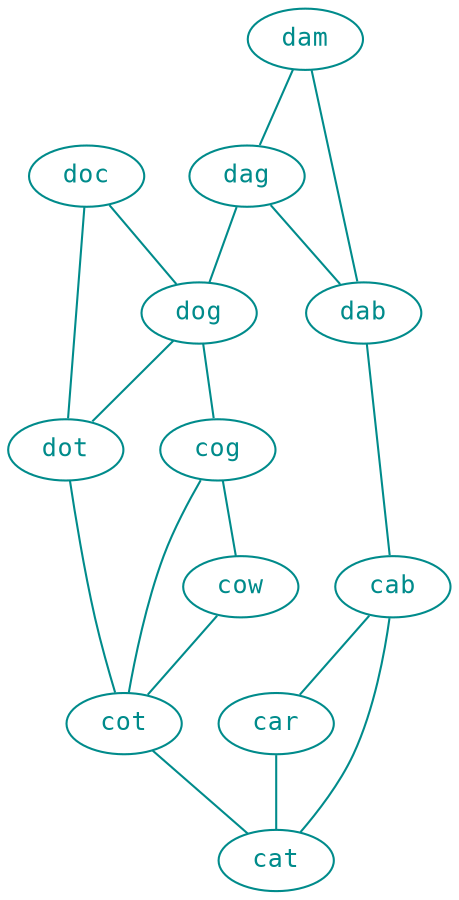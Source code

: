 strict digraph ip_map {
    node [colorscheme="SVG",width=0.5,height=0.2,shape = ellipse,fontcolor="darkcyan",fontsize=12,fontname="Courier",color="darkcyan"];
    edge [colorscheme="SVG",color="darkcyan",fontcolor="darkcyan",fontsize=10,fontname="Courier"];
    cab -> { cat } [dir=none];
    cab -> { car } [dir=none];
    car -> { cat } [dir=none];
    dab -> { cab } [dir=none];
    cot -> { cat } [dir=none];
    cog -> { cot } [dir=none];
    cow -> { cot } [dir=none];
    cog -> { cow } [dir=none];
    dog -> { cog } [dir=none];
    dot -> { cot } [dir=none];
    dag -> { dab } [dir=none];
    dam -> { dab } [dir=none];
    dam -> { dag } [dir=none];
    doc -> { dog } [dir=none];
    doc -> { dot } [dir=none];
    dog -> { dot } [dir=none];
    dag -> { dog } [dir=none];
}
